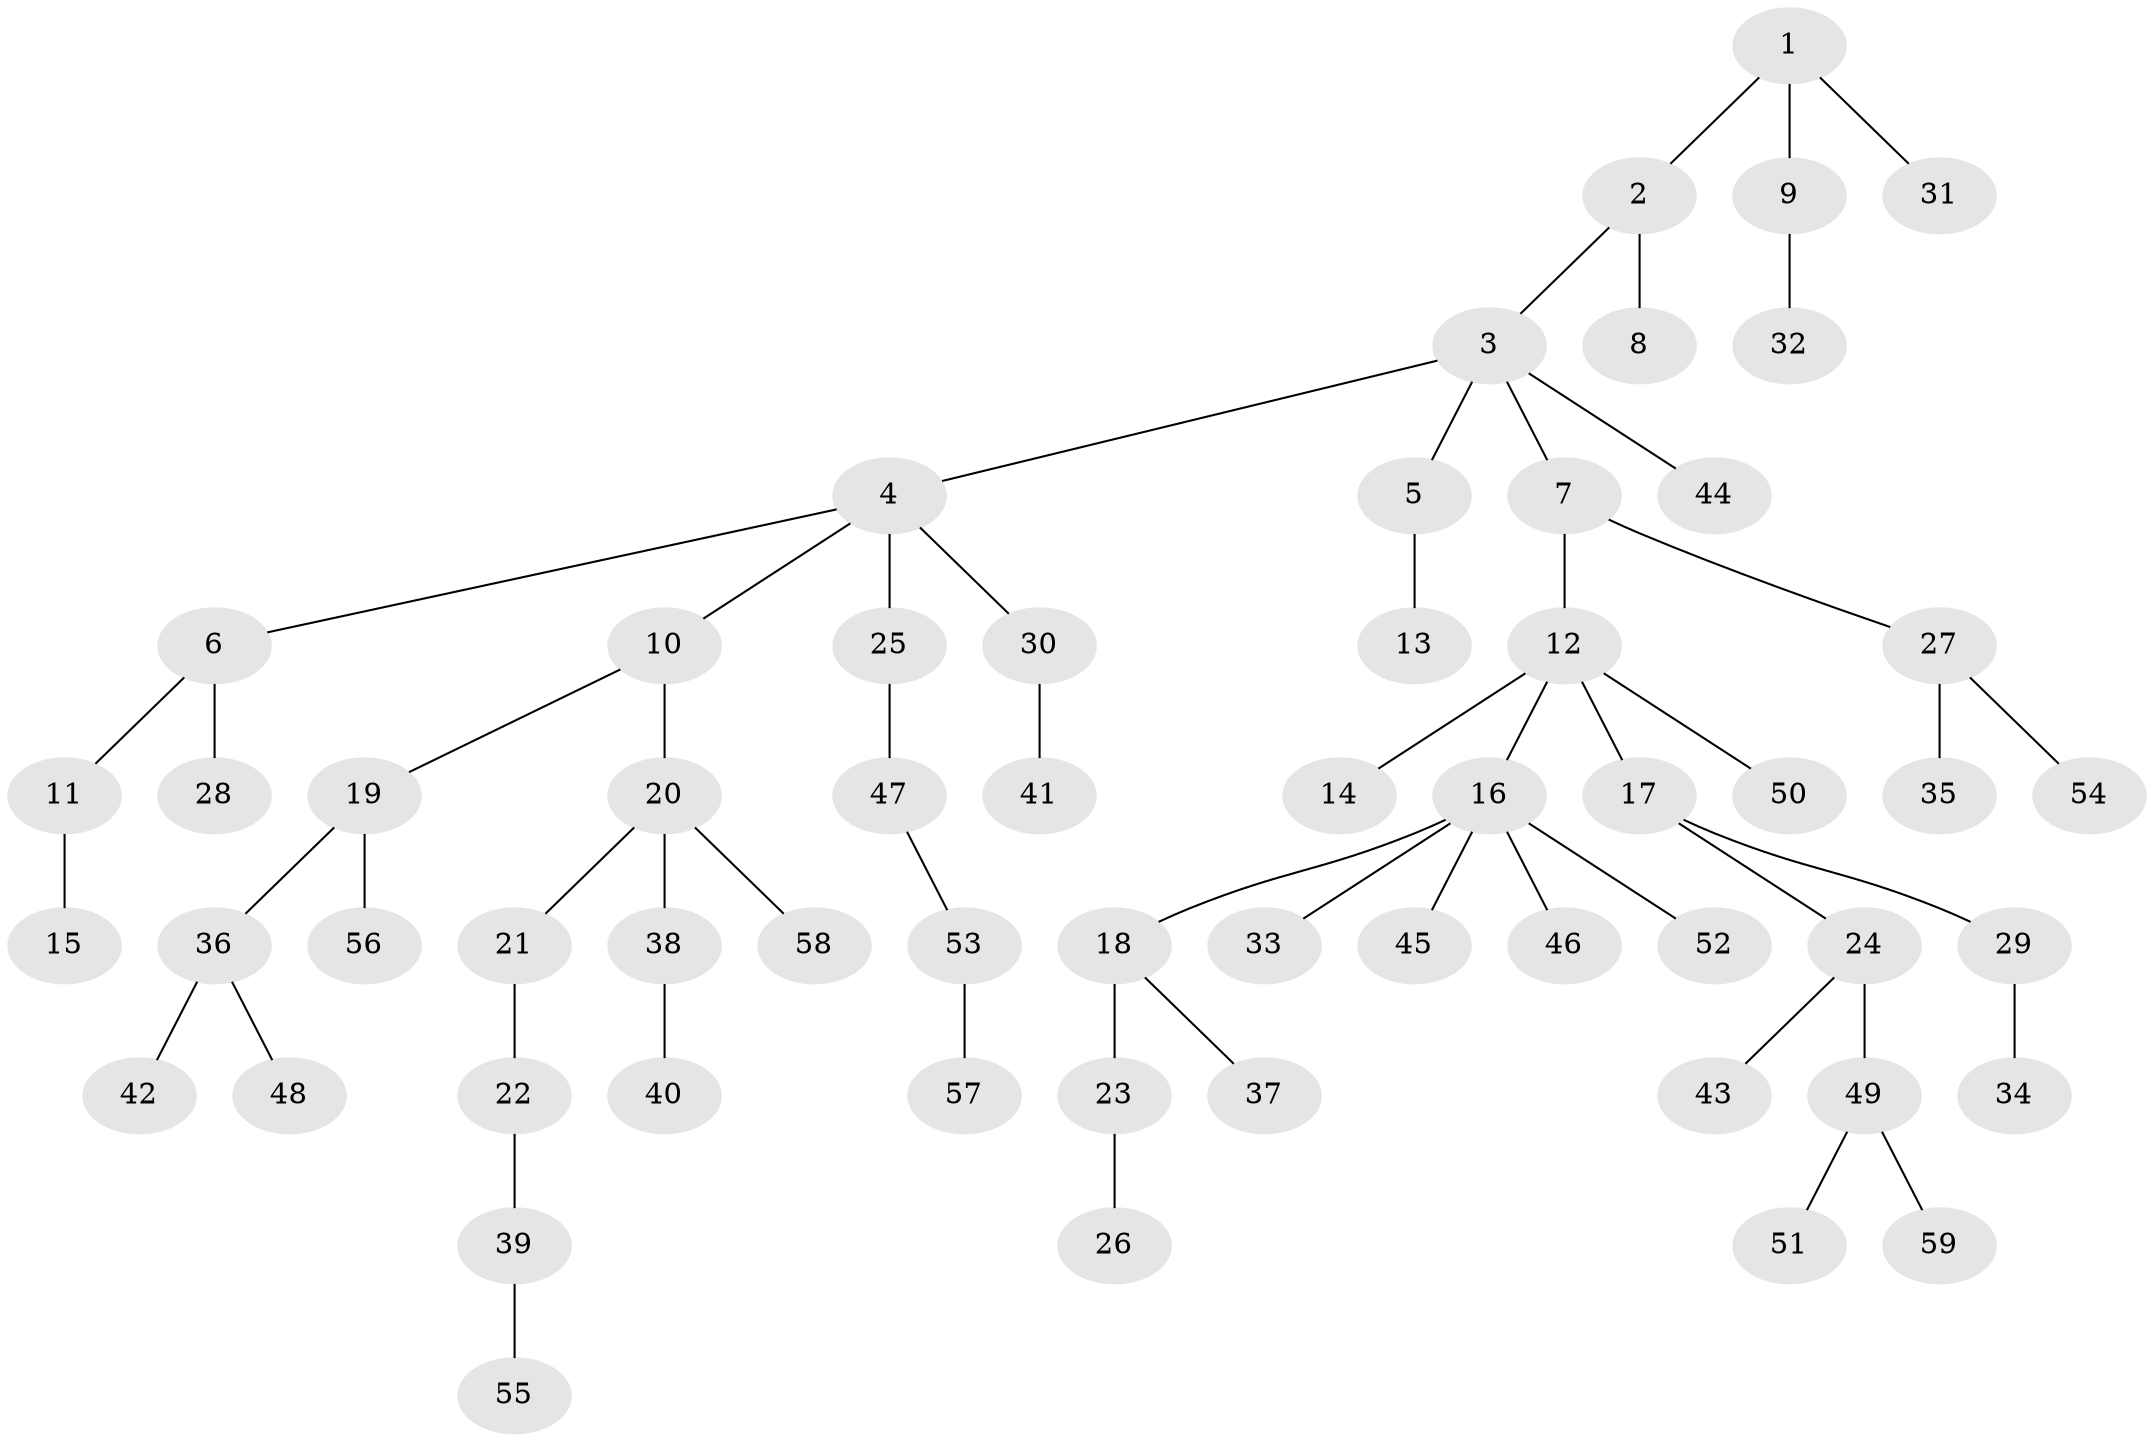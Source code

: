 // coarse degree distribution, {2: 0.3333333333333333, 4: 0.03333333333333333, 6: 0.03333333333333333, 1: 0.43333333333333335, 3: 0.16666666666666666}
// Generated by graph-tools (version 1.1) at 2025/51/03/04/25 22:51:41]
// undirected, 59 vertices, 58 edges
graph export_dot {
  node [color=gray90,style=filled];
  1;
  2;
  3;
  4;
  5;
  6;
  7;
  8;
  9;
  10;
  11;
  12;
  13;
  14;
  15;
  16;
  17;
  18;
  19;
  20;
  21;
  22;
  23;
  24;
  25;
  26;
  27;
  28;
  29;
  30;
  31;
  32;
  33;
  34;
  35;
  36;
  37;
  38;
  39;
  40;
  41;
  42;
  43;
  44;
  45;
  46;
  47;
  48;
  49;
  50;
  51;
  52;
  53;
  54;
  55;
  56;
  57;
  58;
  59;
  1 -- 2;
  1 -- 9;
  1 -- 31;
  2 -- 3;
  2 -- 8;
  3 -- 4;
  3 -- 5;
  3 -- 7;
  3 -- 44;
  4 -- 6;
  4 -- 10;
  4 -- 25;
  4 -- 30;
  5 -- 13;
  6 -- 11;
  6 -- 28;
  7 -- 12;
  7 -- 27;
  9 -- 32;
  10 -- 19;
  10 -- 20;
  11 -- 15;
  12 -- 14;
  12 -- 16;
  12 -- 17;
  12 -- 50;
  16 -- 18;
  16 -- 33;
  16 -- 45;
  16 -- 46;
  16 -- 52;
  17 -- 24;
  17 -- 29;
  18 -- 23;
  18 -- 37;
  19 -- 36;
  19 -- 56;
  20 -- 21;
  20 -- 38;
  20 -- 58;
  21 -- 22;
  22 -- 39;
  23 -- 26;
  24 -- 43;
  24 -- 49;
  25 -- 47;
  27 -- 35;
  27 -- 54;
  29 -- 34;
  30 -- 41;
  36 -- 42;
  36 -- 48;
  38 -- 40;
  39 -- 55;
  47 -- 53;
  49 -- 51;
  49 -- 59;
  53 -- 57;
}

